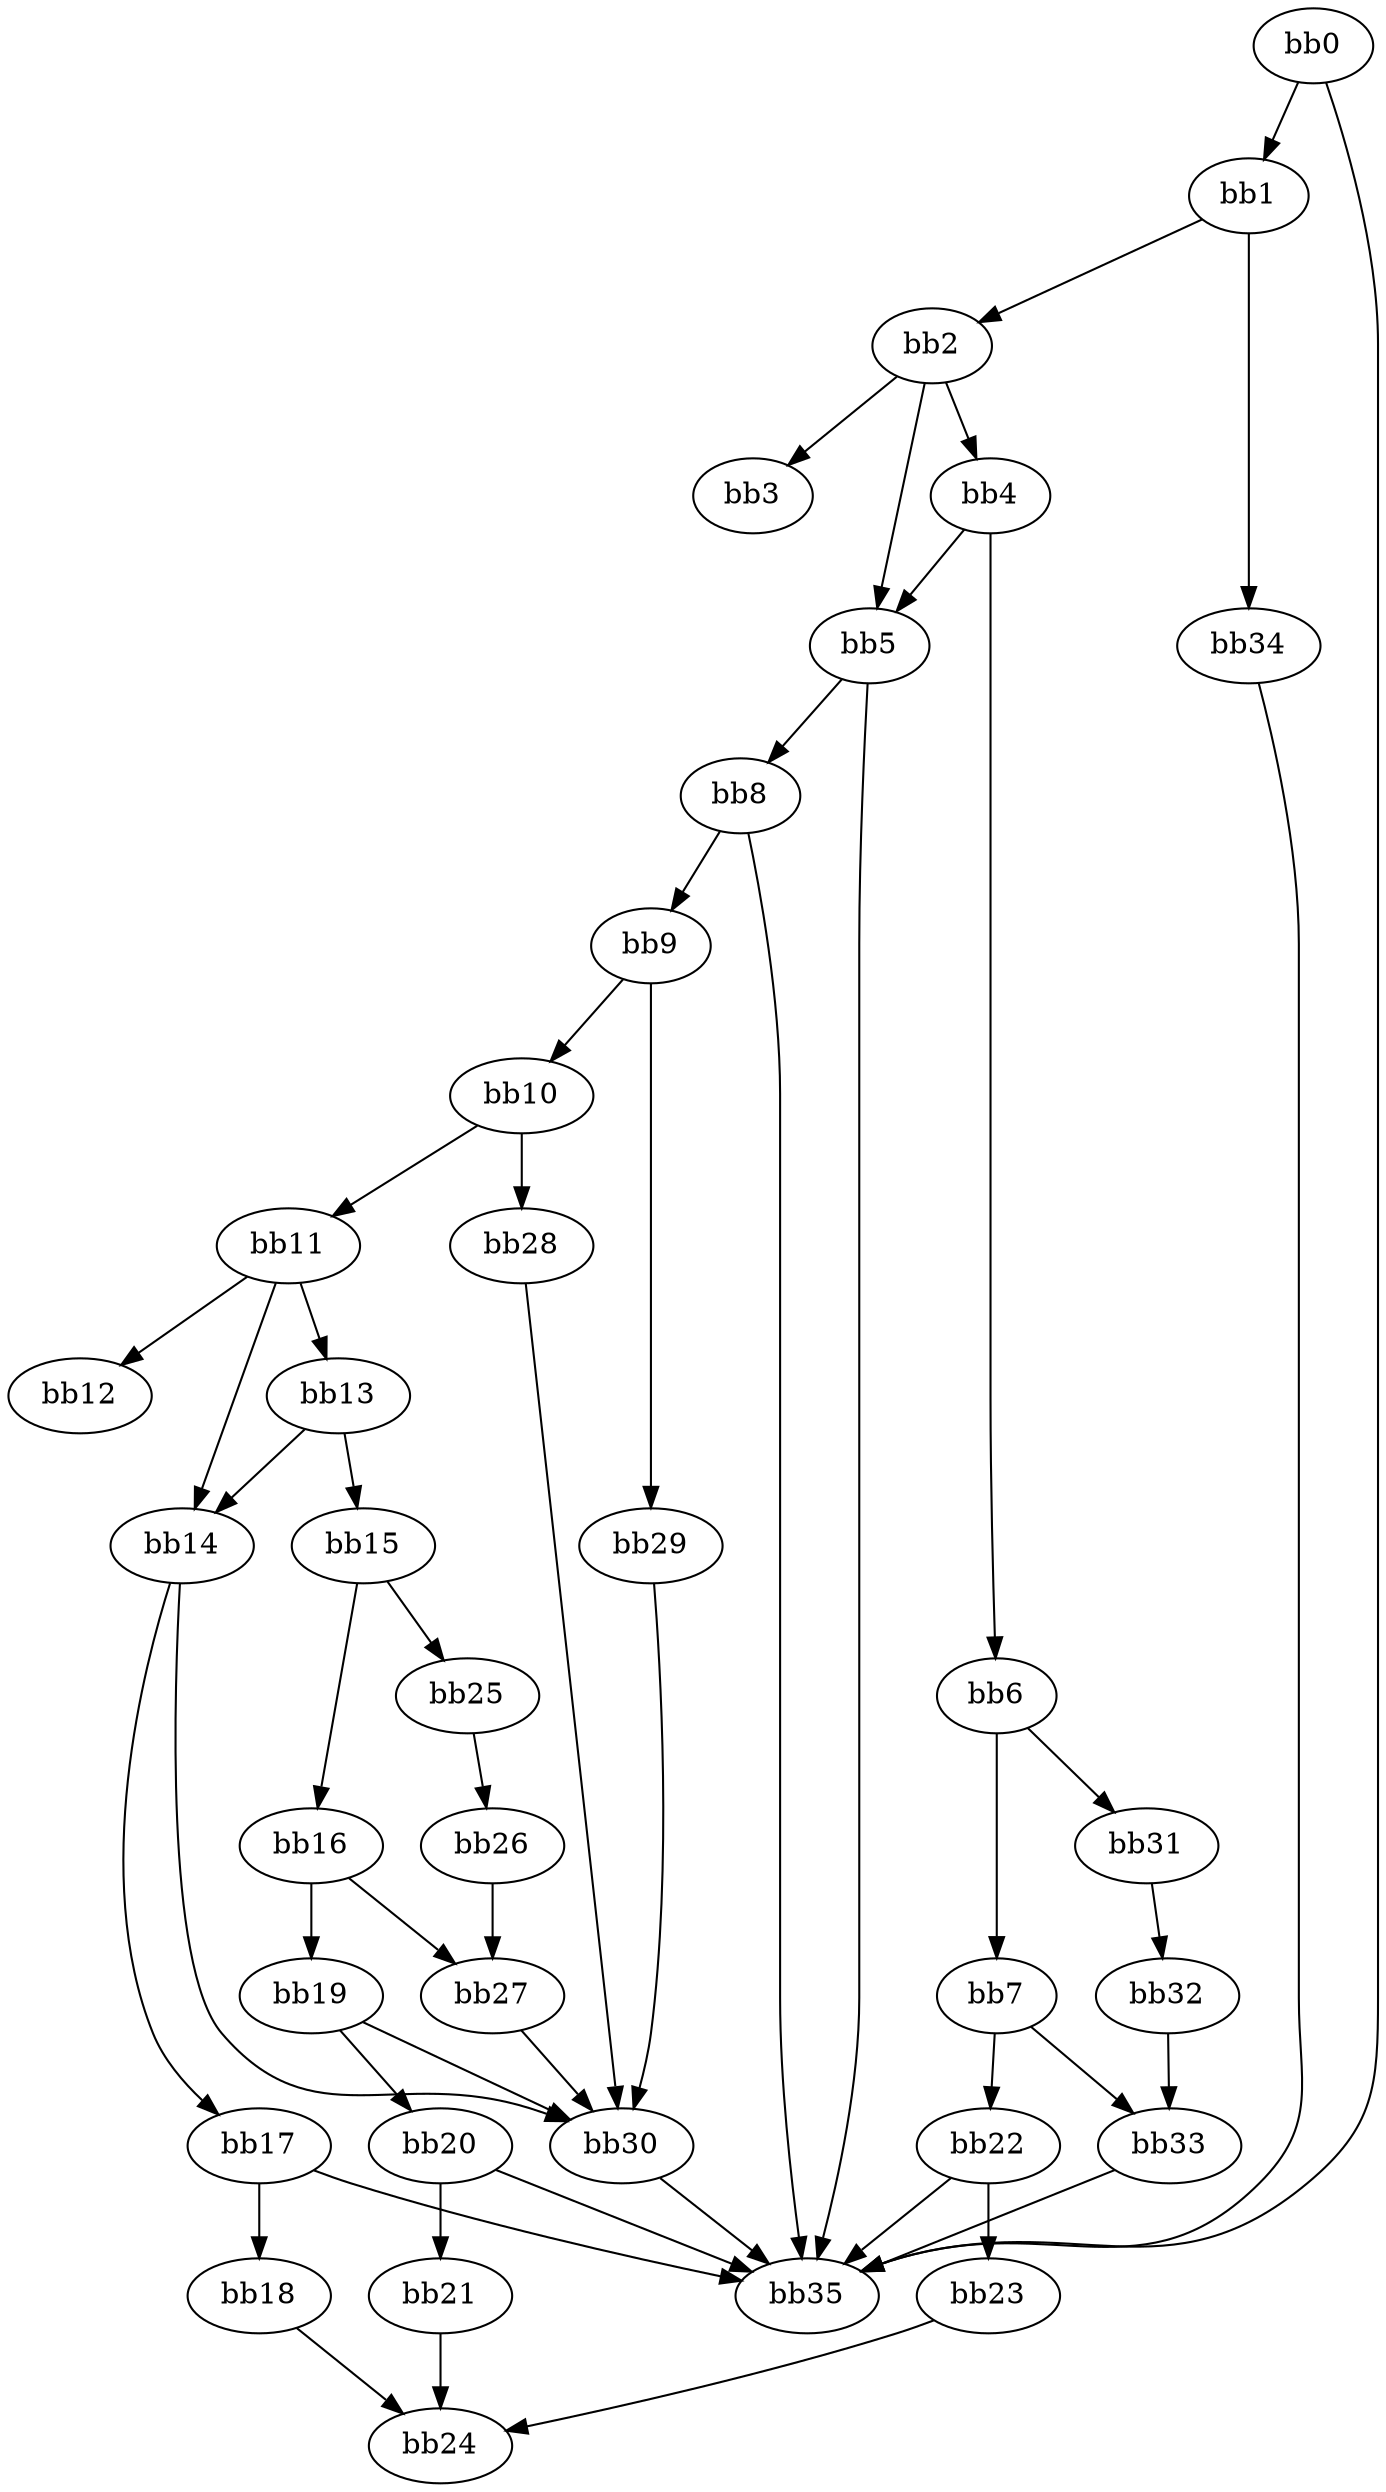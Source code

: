 digraph {
    0 [ label = "bb0\l" ]
    1 [ label = "bb1\l" ]
    2 [ label = "bb2\l" ]
    3 [ label = "bb3\l" ]
    4 [ label = "bb4\l" ]
    5 [ label = "bb5\l" ]
    6 [ label = "bb6\l" ]
    7 [ label = "bb7\l" ]
    8 [ label = "bb8\l" ]
    9 [ label = "bb9\l" ]
    10 [ label = "bb10\l" ]
    11 [ label = "bb11\l" ]
    12 [ label = "bb12\l" ]
    13 [ label = "bb13\l" ]
    14 [ label = "bb14\l" ]
    15 [ label = "bb15\l" ]
    16 [ label = "bb16\l" ]
    17 [ label = "bb17\l" ]
    18 [ label = "bb18\l" ]
    19 [ label = "bb19\l" ]
    20 [ label = "bb20\l" ]
    21 [ label = "bb21\l" ]
    22 [ label = "bb22\l" ]
    23 [ label = "bb23\l" ]
    24 [ label = "bb24\l" ]
    25 [ label = "bb25\l" ]
    26 [ label = "bb26\l" ]
    27 [ label = "bb27\l" ]
    28 [ label = "bb28\l" ]
    29 [ label = "bb29\l" ]
    30 [ label = "bb30\l" ]
    31 [ label = "bb31\l" ]
    32 [ label = "bb32\l" ]
    33 [ label = "bb33\l" ]
    34 [ label = "bb34\l" ]
    35 [ label = "bb35\l" ]
    0 -> 1 [ ]
    0 -> 35 [ ]
    1 -> 2 [ ]
    1 -> 34 [ ]
    2 -> 3 [ ]
    2 -> 4 [ ]
    2 -> 5 [ ]
    4 -> 5 [ ]
    4 -> 6 [ ]
    5 -> 8 [ ]
    5 -> 35 [ ]
    6 -> 7 [ ]
    6 -> 31 [ ]
    7 -> 22 [ ]
    7 -> 33 [ ]
    8 -> 9 [ ]
    8 -> 35 [ ]
    9 -> 10 [ ]
    9 -> 29 [ ]
    10 -> 11 [ ]
    10 -> 28 [ ]
    11 -> 12 [ ]
    11 -> 13 [ ]
    11 -> 14 [ ]
    13 -> 14 [ ]
    13 -> 15 [ ]
    14 -> 17 [ ]
    14 -> 30 [ ]
    15 -> 16 [ ]
    15 -> 25 [ ]
    16 -> 19 [ ]
    16 -> 27 [ ]
    17 -> 18 [ ]
    17 -> 35 [ ]
    18 -> 24 [ ]
    19 -> 20 [ ]
    19 -> 30 [ ]
    20 -> 21 [ ]
    20 -> 35 [ ]
    21 -> 24 [ ]
    22 -> 23 [ ]
    22 -> 35 [ ]
    23 -> 24 [ ]
    25 -> 26 [ ]
    26 -> 27 [ ]
    27 -> 30 [ ]
    28 -> 30 [ ]
    29 -> 30 [ ]
    30 -> 35 [ ]
    31 -> 32 [ ]
    32 -> 33 [ ]
    33 -> 35 [ ]
    34 -> 35 [ ]
}

